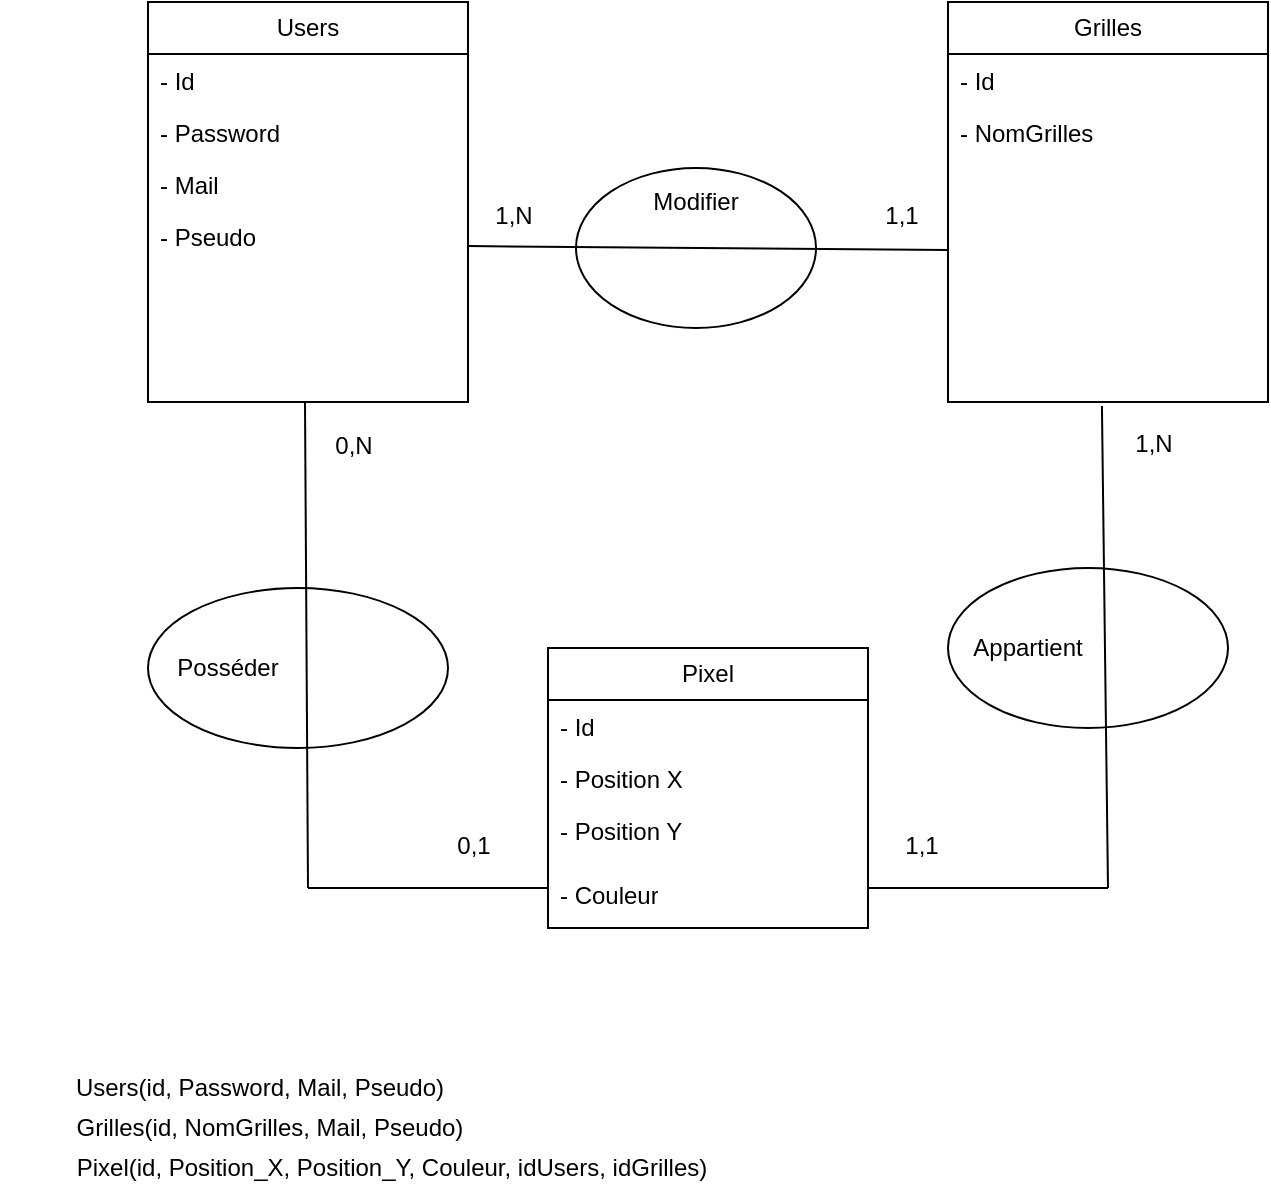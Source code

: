 <mxfile version="24.4.4" type="device">
  <diagram name="Page-1" id="NTaLJW_a8URnDRKed0eY">
    <mxGraphModel dx="1034" dy="718" grid="1" gridSize="10" guides="1" tooltips="1" connect="1" arrows="1" fold="1" page="1" pageScale="1" pageWidth="827" pageHeight="1169" math="0" shadow="0">
      <root>
        <mxCell id="0" />
        <mxCell id="1" parent="0" />
        <mxCell id="hxb6iLKO6-ttAgAMA_WQ-4" value="" style="ellipse;whiteSpace=wrap;html=1;" parent="1" vertex="1">
          <mxGeometry x="480" y="320" width="140" height="80" as="geometry" />
        </mxCell>
        <mxCell id="hxb6iLKO6-ttAgAMA_WQ-3" value="" style="ellipse;whiteSpace=wrap;html=1;" parent="1" vertex="1">
          <mxGeometry x="80" y="330" width="150" height="80" as="geometry" />
        </mxCell>
        <mxCell id="hxb6iLKO6-ttAgAMA_WQ-2" value="" style="ellipse;whiteSpace=wrap;html=1;" parent="1" vertex="1">
          <mxGeometry x="294" y="120" width="120" height="80" as="geometry" />
        </mxCell>
        <mxCell id="7swQPlJp2Z5RyOKQFIcx-23" value="Grilles" style="swimlane;fontStyle=0;childLayout=stackLayout;horizontal=1;startSize=26;fillColor=none;horizontalStack=0;resizeParent=1;resizeParentMax=0;resizeLast=0;collapsible=1;marginBottom=0;whiteSpace=wrap;html=1;" parent="1" vertex="1">
          <mxGeometry x="480" y="37" width="160" height="200" as="geometry" />
        </mxCell>
        <mxCell id="7swQPlJp2Z5RyOKQFIcx-24" value="- Id" style="text;strokeColor=none;fillColor=none;align=left;verticalAlign=top;spacingLeft=4;spacingRight=4;overflow=hidden;rotatable=0;points=[[0,0.5],[1,0.5]];portConstraint=eastwest;whiteSpace=wrap;html=1;" parent="7swQPlJp2Z5RyOKQFIcx-23" vertex="1">
          <mxGeometry y="26" width="160" height="26" as="geometry" />
        </mxCell>
        <mxCell id="7swQPlJp2Z5RyOKQFIcx-25" value="- NomGrilles" style="text;strokeColor=none;fillColor=none;align=left;verticalAlign=top;spacingLeft=4;spacingRight=4;overflow=hidden;rotatable=0;points=[[0,0.5],[1,0.5]];portConstraint=eastwest;whiteSpace=wrap;html=1;" parent="7swQPlJp2Z5RyOKQFIcx-23" vertex="1">
          <mxGeometry y="52" width="160" height="26" as="geometry" />
        </mxCell>
        <mxCell id="7swQPlJp2Z5RyOKQFIcx-26" value="&lt;div&gt;&lt;br&gt;&lt;/div&gt;" style="text;strokeColor=none;fillColor=none;align=left;verticalAlign=top;spacingLeft=4;spacingRight=4;overflow=hidden;rotatable=0;points=[[0,0.5],[1,0.5]];portConstraint=eastwest;whiteSpace=wrap;html=1;" parent="7swQPlJp2Z5RyOKQFIcx-23" vertex="1">
          <mxGeometry y="78" width="160" height="122" as="geometry" />
        </mxCell>
        <mxCell id="7swQPlJp2Z5RyOKQFIcx-27" value="Pixel" style="swimlane;fontStyle=0;childLayout=stackLayout;horizontal=1;startSize=26;fillColor=none;horizontalStack=0;resizeParent=1;resizeParentMax=0;resizeLast=0;collapsible=1;marginBottom=0;whiteSpace=wrap;html=1;" parent="1" vertex="1">
          <mxGeometry x="280" y="360" width="160" height="140" as="geometry" />
        </mxCell>
        <mxCell id="7swQPlJp2Z5RyOKQFIcx-28" value="- Id" style="text;strokeColor=none;fillColor=none;align=left;verticalAlign=top;spacingLeft=4;spacingRight=4;overflow=hidden;rotatable=0;points=[[0,0.5],[1,0.5]];portConstraint=eastwest;whiteSpace=wrap;html=1;" parent="7swQPlJp2Z5RyOKQFIcx-27" vertex="1">
          <mxGeometry y="26" width="160" height="26" as="geometry" />
        </mxCell>
        <mxCell id="7swQPlJp2Z5RyOKQFIcx-29" value="&lt;div&gt;- Position X&lt;/div&gt;&lt;div&gt;&lt;br&gt;&lt;/div&gt;" style="text;strokeColor=none;fillColor=none;align=left;verticalAlign=top;spacingLeft=4;spacingRight=4;overflow=hidden;rotatable=0;points=[[0,0.5],[1,0.5]];portConstraint=eastwest;whiteSpace=wrap;html=1;" parent="7swQPlJp2Z5RyOKQFIcx-27" vertex="1">
          <mxGeometry y="52" width="160" height="26" as="geometry" />
        </mxCell>
        <mxCell id="7swQPlJp2Z5RyOKQFIcx-38" value="&lt;div&gt;- Position Y&lt;br&gt;&lt;/div&gt;" style="text;strokeColor=none;fillColor=none;align=left;verticalAlign=top;spacingLeft=4;spacingRight=4;overflow=hidden;rotatable=0;points=[[0,0.5],[1,0.5]];portConstraint=eastwest;whiteSpace=wrap;html=1;" parent="7swQPlJp2Z5RyOKQFIcx-27" vertex="1">
          <mxGeometry y="78" width="160" height="32" as="geometry" />
        </mxCell>
        <mxCell id="7swQPlJp2Z5RyOKQFIcx-39" value="&lt;div&gt;- Couleur&lt;br&gt;&lt;/div&gt;" style="text;strokeColor=none;fillColor=none;align=left;verticalAlign=top;spacingLeft=4;spacingRight=4;overflow=hidden;rotatable=0;points=[[0,0.5],[1,0.5]];portConstraint=eastwest;whiteSpace=wrap;html=1;" parent="7swQPlJp2Z5RyOKQFIcx-27" vertex="1">
          <mxGeometry y="110" width="160" height="30" as="geometry" />
        </mxCell>
        <mxCell id="7swQPlJp2Z5RyOKQFIcx-31" value="Users" style="swimlane;fontStyle=0;childLayout=stackLayout;horizontal=1;startSize=26;fillColor=none;horizontalStack=0;resizeParent=1;resizeParentMax=0;resizeLast=0;collapsible=1;marginBottom=0;whiteSpace=wrap;html=1;" parent="1" vertex="1">
          <mxGeometry x="80" y="37" width="160" height="200" as="geometry" />
        </mxCell>
        <mxCell id="7swQPlJp2Z5RyOKQFIcx-32" value="- Id" style="text;strokeColor=none;fillColor=none;align=left;verticalAlign=top;spacingLeft=4;spacingRight=4;overflow=hidden;rotatable=0;points=[[0,0.5],[1,0.5]];portConstraint=eastwest;whiteSpace=wrap;html=1;" parent="7swQPlJp2Z5RyOKQFIcx-31" vertex="1">
          <mxGeometry y="26" width="160" height="26" as="geometry" />
        </mxCell>
        <mxCell id="7swQPlJp2Z5RyOKQFIcx-36" value="- Password" style="text;strokeColor=none;fillColor=none;align=left;verticalAlign=top;spacingLeft=4;spacingRight=4;overflow=hidden;rotatable=0;points=[[0,0.5],[1,0.5]];portConstraint=eastwest;whiteSpace=wrap;html=1;" parent="7swQPlJp2Z5RyOKQFIcx-31" vertex="1">
          <mxGeometry y="52" width="160" height="26" as="geometry" />
        </mxCell>
        <mxCell id="7swQPlJp2Z5RyOKQFIcx-37" value="- Mail" style="text;strokeColor=none;fillColor=none;align=left;verticalAlign=top;spacingLeft=4;spacingRight=4;overflow=hidden;rotatable=0;points=[[0,0.5],[1,0.5]];portConstraint=eastwest;whiteSpace=wrap;html=1;" parent="7swQPlJp2Z5RyOKQFIcx-31" vertex="1">
          <mxGeometry y="78" width="160" height="26" as="geometry" />
        </mxCell>
        <mxCell id="7swQPlJp2Z5RyOKQFIcx-34" value="&lt;div&gt;- Pseudo&lt;br&gt;&lt;/div&gt;&lt;div&gt;&lt;br&gt;&lt;/div&gt;" style="text;strokeColor=none;fillColor=none;align=left;verticalAlign=top;spacingLeft=4;spacingRight=4;overflow=hidden;rotatable=0;points=[[0,0.5],[1,0.5]];portConstraint=eastwest;whiteSpace=wrap;html=1;" parent="7swQPlJp2Z5RyOKQFIcx-31" vertex="1">
          <mxGeometry y="104" width="160" height="96" as="geometry" />
        </mxCell>
        <mxCell id="7swQPlJp2Z5RyOKQFIcx-47" value="" style="endArrow=none;html=1;rounded=0;exitX=0.481;exitY=1.016;exitDx=0;exitDy=0;exitPerimeter=0;" parent="1" source="7swQPlJp2Z5RyOKQFIcx-26" edge="1">
          <mxGeometry relative="1" as="geometry">
            <mxPoint x="560" y="230" as="sourcePoint" />
            <mxPoint x="560" y="480" as="targetPoint" />
          </mxGeometry>
        </mxCell>
        <mxCell id="7swQPlJp2Z5RyOKQFIcx-49" value="" style="endArrow=none;html=1;rounded=0;entryX=0;entryY=0.377;entryDx=0;entryDy=0;entryPerimeter=0;exitX=1;exitY=0.188;exitDx=0;exitDy=0;exitPerimeter=0;" parent="1" source="7swQPlJp2Z5RyOKQFIcx-34" target="7swQPlJp2Z5RyOKQFIcx-26" edge="1">
          <mxGeometry relative="1" as="geometry">
            <mxPoint x="230" y="160" as="sourcePoint" />
            <mxPoint x="390" y="160" as="targetPoint" />
          </mxGeometry>
        </mxCell>
        <mxCell id="7swQPlJp2Z5RyOKQFIcx-50" value="" style="endArrow=none;html=1;rounded=0;exitX=0.481;exitY=1.016;exitDx=0;exitDy=0;exitPerimeter=0;" parent="1" edge="1">
          <mxGeometry relative="1" as="geometry">
            <mxPoint x="158.5" y="237" as="sourcePoint" />
            <mxPoint x="160" y="480" as="targetPoint" />
          </mxGeometry>
        </mxCell>
        <mxCell id="7swQPlJp2Z5RyOKQFIcx-52" value="" style="endArrow=none;html=1;rounded=0;" parent="1" edge="1">
          <mxGeometry relative="1" as="geometry">
            <mxPoint x="160" y="480" as="sourcePoint" />
            <mxPoint x="280" y="480" as="targetPoint" />
          </mxGeometry>
        </mxCell>
        <mxCell id="7swQPlJp2Z5RyOKQFIcx-53" value="" style="endArrow=none;html=1;rounded=0;" parent="1" edge="1">
          <mxGeometry relative="1" as="geometry">
            <mxPoint x="440" y="480" as="sourcePoint" />
            <mxPoint x="560" y="480" as="targetPoint" />
          </mxGeometry>
        </mxCell>
        <mxCell id="hxb6iLKO6-ttAgAMA_WQ-5" value="Modifier" style="text;html=1;align=center;verticalAlign=middle;whiteSpace=wrap;rounded=0;" parent="1" vertex="1">
          <mxGeometry x="324" y="122" width="60" height="30" as="geometry" />
        </mxCell>
        <mxCell id="hxb6iLKO6-ttAgAMA_WQ-6" value="Appartient" style="text;html=1;align=center;verticalAlign=middle;whiteSpace=wrap;rounded=0;" parent="1" vertex="1">
          <mxGeometry x="490" y="345" width="60" height="30" as="geometry" />
        </mxCell>
        <mxCell id="hxb6iLKO6-ttAgAMA_WQ-7" value="Posséder" style="text;html=1;align=center;verticalAlign=middle;whiteSpace=wrap;rounded=0;" parent="1" vertex="1">
          <mxGeometry x="90" y="355" width="60" height="30" as="geometry" />
        </mxCell>
        <mxCell id="hxb6iLKO6-ttAgAMA_WQ-9" value="1,N" style="text;html=1;align=center;verticalAlign=middle;whiteSpace=wrap;rounded=0;" parent="1" vertex="1">
          <mxGeometry x="240" y="135" width="46" height="17" as="geometry" />
        </mxCell>
        <mxCell id="hxb6iLKO6-ttAgAMA_WQ-11" value="1,1" style="text;html=1;align=center;verticalAlign=middle;whiteSpace=wrap;rounded=0;" parent="1" vertex="1">
          <mxGeometry x="434" y="135" width="46" height="17" as="geometry" />
        </mxCell>
        <mxCell id="hxb6iLKO6-ttAgAMA_WQ-12" value="0,N" style="text;html=1;align=center;verticalAlign=middle;whiteSpace=wrap;rounded=0;" parent="1" vertex="1">
          <mxGeometry x="160" y="250" width="46" height="17" as="geometry" />
        </mxCell>
        <mxCell id="hxb6iLKO6-ttAgAMA_WQ-13" value="1,N" style="text;html=1;align=center;verticalAlign=middle;whiteSpace=wrap;rounded=0;" parent="1" vertex="1">
          <mxGeometry x="560" y="250" width="46" height="15" as="geometry" />
        </mxCell>
        <mxCell id="hxb6iLKO6-ttAgAMA_WQ-14" value="1,1" style="text;html=1;align=center;verticalAlign=middle;whiteSpace=wrap;rounded=0;" parent="1" vertex="1">
          <mxGeometry x="444" y="450" width="46" height="17" as="geometry" />
        </mxCell>
        <mxCell id="hxb6iLKO6-ttAgAMA_WQ-17" value="0,1" style="text;html=1;align=center;verticalAlign=middle;whiteSpace=wrap;rounded=0;" parent="1" vertex="1">
          <mxGeometry x="220" y="450" width="46" height="17" as="geometry" />
        </mxCell>
        <mxCell id="hxb6iLKO6-ttAgAMA_WQ-27" value="Users(id, Password, Mail, Pseudo)" style="text;html=1;align=center;verticalAlign=middle;whiteSpace=wrap;rounded=0;" parent="1" vertex="1">
          <mxGeometry x="36" y="570" width="200" height="20" as="geometry" />
        </mxCell>
        <mxCell id="hxb6iLKO6-ttAgAMA_WQ-28" value="Grilles(id, NomGrilles, Mail, Pseudo)" style="text;html=1;align=center;verticalAlign=middle;whiteSpace=wrap;rounded=0;" parent="1" vertex="1">
          <mxGeometry x="6" y="590" width="270" height="20" as="geometry" />
        </mxCell>
        <mxCell id="hxb6iLKO6-ttAgAMA_WQ-29" value="Pixel(id, Position_X, Position_Y, Couleur, idUsers, idGrilles)" style="text;html=1;align=center;verticalAlign=middle;whiteSpace=wrap;rounded=0;" parent="1" vertex="1">
          <mxGeometry x="32" y="610" width="340" height="20" as="geometry" />
        </mxCell>
      </root>
    </mxGraphModel>
  </diagram>
</mxfile>
